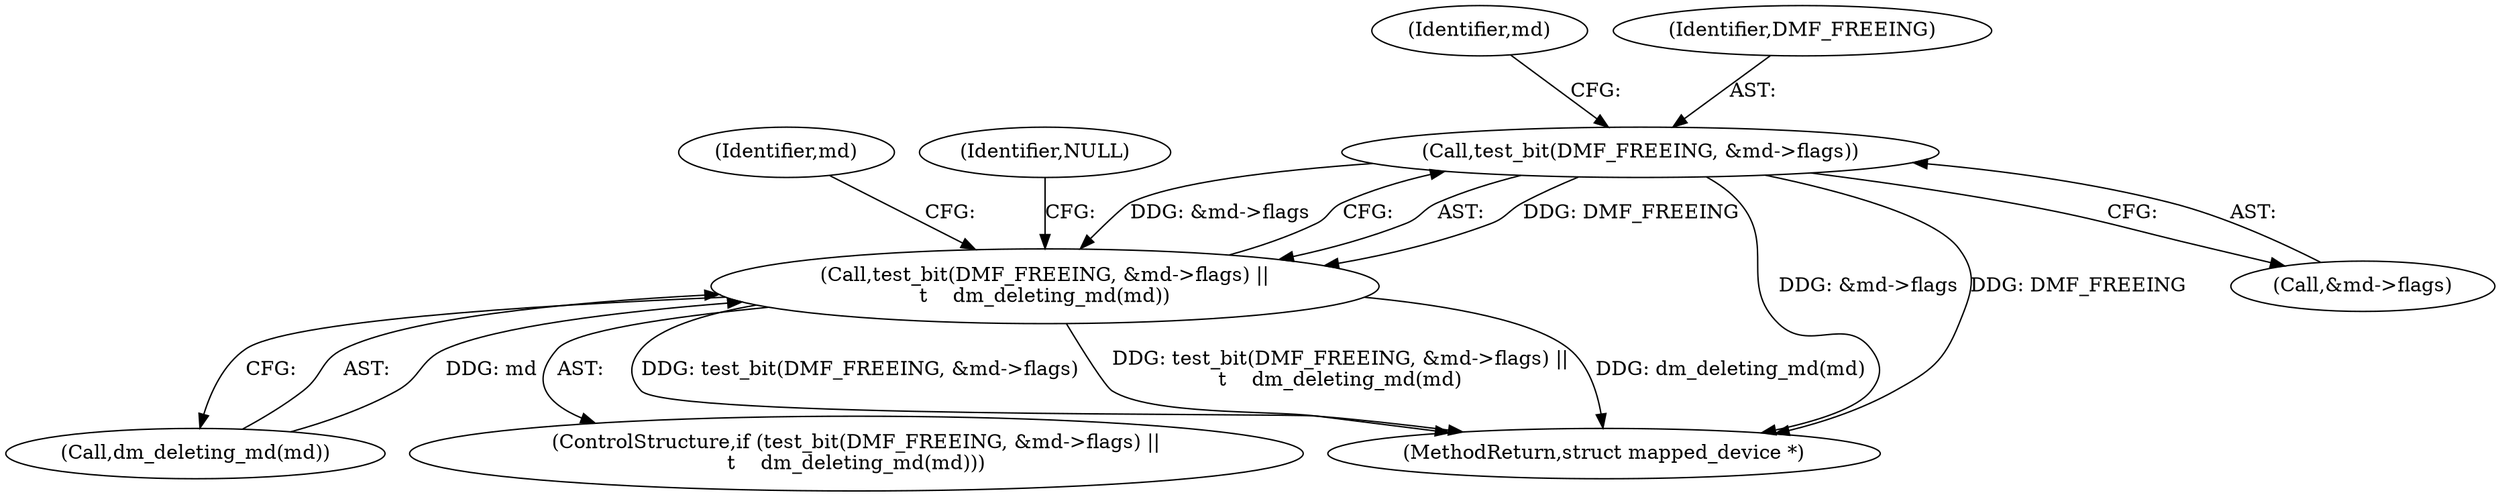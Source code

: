 digraph "1_linux_b9a41d21dceadf8104812626ef85dc56ee8a60ed@pointer" {
"1000106" [label="(Call,test_bit(DMF_FREEING, &md->flags))"];
"1000105" [label="(Call,test_bit(DMF_FREEING, &md->flags) ||\n\t    dm_deleting_md(md))"];
"1000113" [label="(Identifier,md)"];
"1000117" [label="(Identifier,md)"];
"1000115" [label="(Identifier,NULL)"];
"1000107" [label="(Identifier,DMF_FREEING)"];
"1000106" [label="(Call,test_bit(DMF_FREEING, &md->flags))"];
"1000120" [label="(MethodReturn,struct mapped_device *)"];
"1000112" [label="(Call,dm_deleting_md(md))"];
"1000105" [label="(Call,test_bit(DMF_FREEING, &md->flags) ||\n\t    dm_deleting_md(md))"];
"1000104" [label="(ControlStructure,if (test_bit(DMF_FREEING, &md->flags) ||\n\t    dm_deleting_md(md)))"];
"1000108" [label="(Call,&md->flags)"];
"1000106" -> "1000105"  [label="AST: "];
"1000106" -> "1000108"  [label="CFG: "];
"1000107" -> "1000106"  [label="AST: "];
"1000108" -> "1000106"  [label="AST: "];
"1000113" -> "1000106"  [label="CFG: "];
"1000105" -> "1000106"  [label="CFG: "];
"1000106" -> "1000120"  [label="DDG: &md->flags"];
"1000106" -> "1000120"  [label="DDG: DMF_FREEING"];
"1000106" -> "1000105"  [label="DDG: DMF_FREEING"];
"1000106" -> "1000105"  [label="DDG: &md->flags"];
"1000105" -> "1000104"  [label="AST: "];
"1000105" -> "1000112"  [label="CFG: "];
"1000112" -> "1000105"  [label="AST: "];
"1000115" -> "1000105"  [label="CFG: "];
"1000117" -> "1000105"  [label="CFG: "];
"1000105" -> "1000120"  [label="DDG: test_bit(DMF_FREEING, &md->flags) ||\n\t    dm_deleting_md(md)"];
"1000105" -> "1000120"  [label="DDG: dm_deleting_md(md)"];
"1000105" -> "1000120"  [label="DDG: test_bit(DMF_FREEING, &md->flags)"];
"1000112" -> "1000105"  [label="DDG: md"];
}
